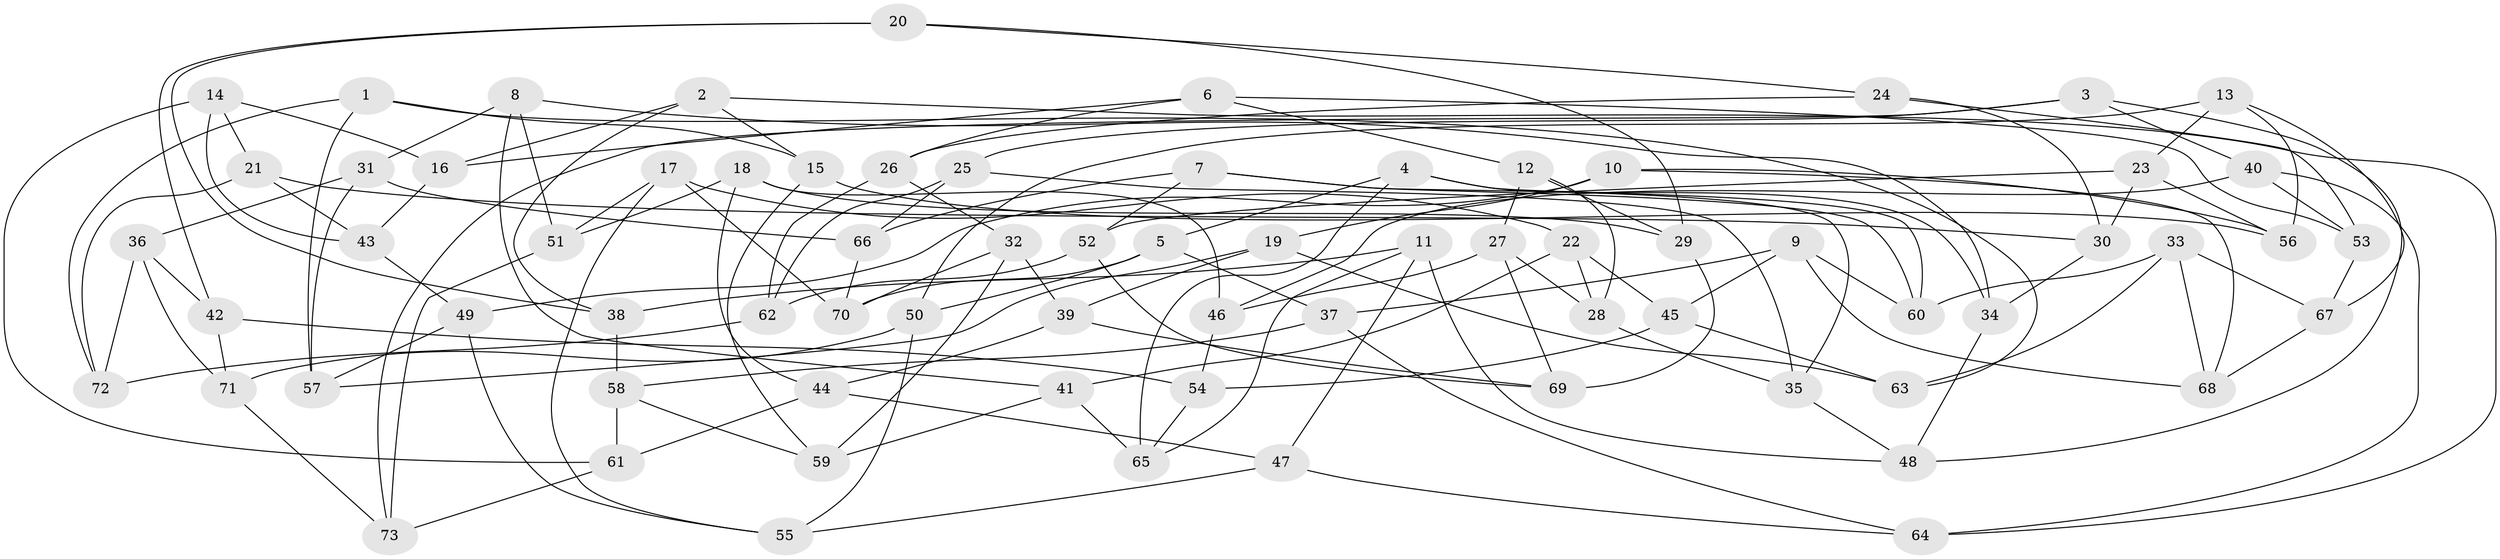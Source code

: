 // coarse degree distribution, {6: 0.4772727272727273, 4: 0.29545454545454547, 5: 0.18181818181818182, 3: 0.045454545454545456}
// Generated by graph-tools (version 1.1) at 2025/24/03/03/25 07:24:27]
// undirected, 73 vertices, 146 edges
graph export_dot {
graph [start="1"]
  node [color=gray90,style=filled];
  1;
  2;
  3;
  4;
  5;
  6;
  7;
  8;
  9;
  10;
  11;
  12;
  13;
  14;
  15;
  16;
  17;
  18;
  19;
  20;
  21;
  22;
  23;
  24;
  25;
  26;
  27;
  28;
  29;
  30;
  31;
  32;
  33;
  34;
  35;
  36;
  37;
  38;
  39;
  40;
  41;
  42;
  43;
  44;
  45;
  46;
  47;
  48;
  49;
  50;
  51;
  52;
  53;
  54;
  55;
  56;
  57;
  58;
  59;
  60;
  61;
  62;
  63;
  64;
  65;
  66;
  67;
  68;
  69;
  70;
  71;
  72;
  73;
  1 -- 57;
  1 -- 63;
  1 -- 72;
  1 -- 15;
  2 -- 16;
  2 -- 38;
  2 -- 64;
  2 -- 15;
  3 -- 48;
  3 -- 73;
  3 -- 40;
  3 -- 25;
  4 -- 34;
  4 -- 60;
  4 -- 5;
  4 -- 65;
  5 -- 50;
  5 -- 37;
  5 -- 70;
  6 -- 12;
  6 -- 26;
  6 -- 16;
  6 -- 53;
  7 -- 60;
  7 -- 66;
  7 -- 52;
  7 -- 35;
  8 -- 41;
  8 -- 51;
  8 -- 31;
  8 -- 34;
  9 -- 60;
  9 -- 68;
  9 -- 45;
  9 -- 37;
  10 -- 49;
  10 -- 56;
  10 -- 68;
  10 -- 19;
  11 -- 48;
  11 -- 65;
  11 -- 38;
  11 -- 47;
  12 -- 28;
  12 -- 27;
  12 -- 29;
  13 -- 23;
  13 -- 67;
  13 -- 50;
  13 -- 56;
  14 -- 43;
  14 -- 21;
  14 -- 61;
  14 -- 16;
  15 -- 59;
  15 -- 56;
  16 -- 43;
  17 -- 22;
  17 -- 55;
  17 -- 51;
  17 -- 70;
  18 -- 51;
  18 -- 44;
  18 -- 29;
  18 -- 46;
  19 -- 63;
  19 -- 39;
  19 -- 57;
  20 -- 24;
  20 -- 29;
  20 -- 42;
  20 -- 38;
  21 -- 72;
  21 -- 30;
  21 -- 43;
  22 -- 28;
  22 -- 45;
  22 -- 41;
  23 -- 52;
  23 -- 30;
  23 -- 56;
  24 -- 53;
  24 -- 30;
  24 -- 26;
  25 -- 35;
  25 -- 66;
  25 -- 62;
  26 -- 62;
  26 -- 32;
  27 -- 46;
  27 -- 69;
  27 -- 28;
  28 -- 35;
  29 -- 69;
  30 -- 34;
  31 -- 36;
  31 -- 66;
  31 -- 57;
  32 -- 59;
  32 -- 70;
  32 -- 39;
  33 -- 63;
  33 -- 67;
  33 -- 60;
  33 -- 68;
  34 -- 48;
  35 -- 48;
  36 -- 71;
  36 -- 72;
  36 -- 42;
  37 -- 58;
  37 -- 64;
  38 -- 58;
  39 -- 44;
  39 -- 69;
  40 -- 64;
  40 -- 46;
  40 -- 53;
  41 -- 59;
  41 -- 65;
  42 -- 54;
  42 -- 71;
  43 -- 49;
  44 -- 47;
  44 -- 61;
  45 -- 63;
  45 -- 54;
  46 -- 54;
  47 -- 55;
  47 -- 64;
  49 -- 55;
  49 -- 57;
  50 -- 55;
  50 -- 71;
  51 -- 73;
  52 -- 69;
  52 -- 62;
  53 -- 67;
  54 -- 65;
  58 -- 61;
  58 -- 59;
  61 -- 73;
  62 -- 72;
  66 -- 70;
  67 -- 68;
  71 -- 73;
}
